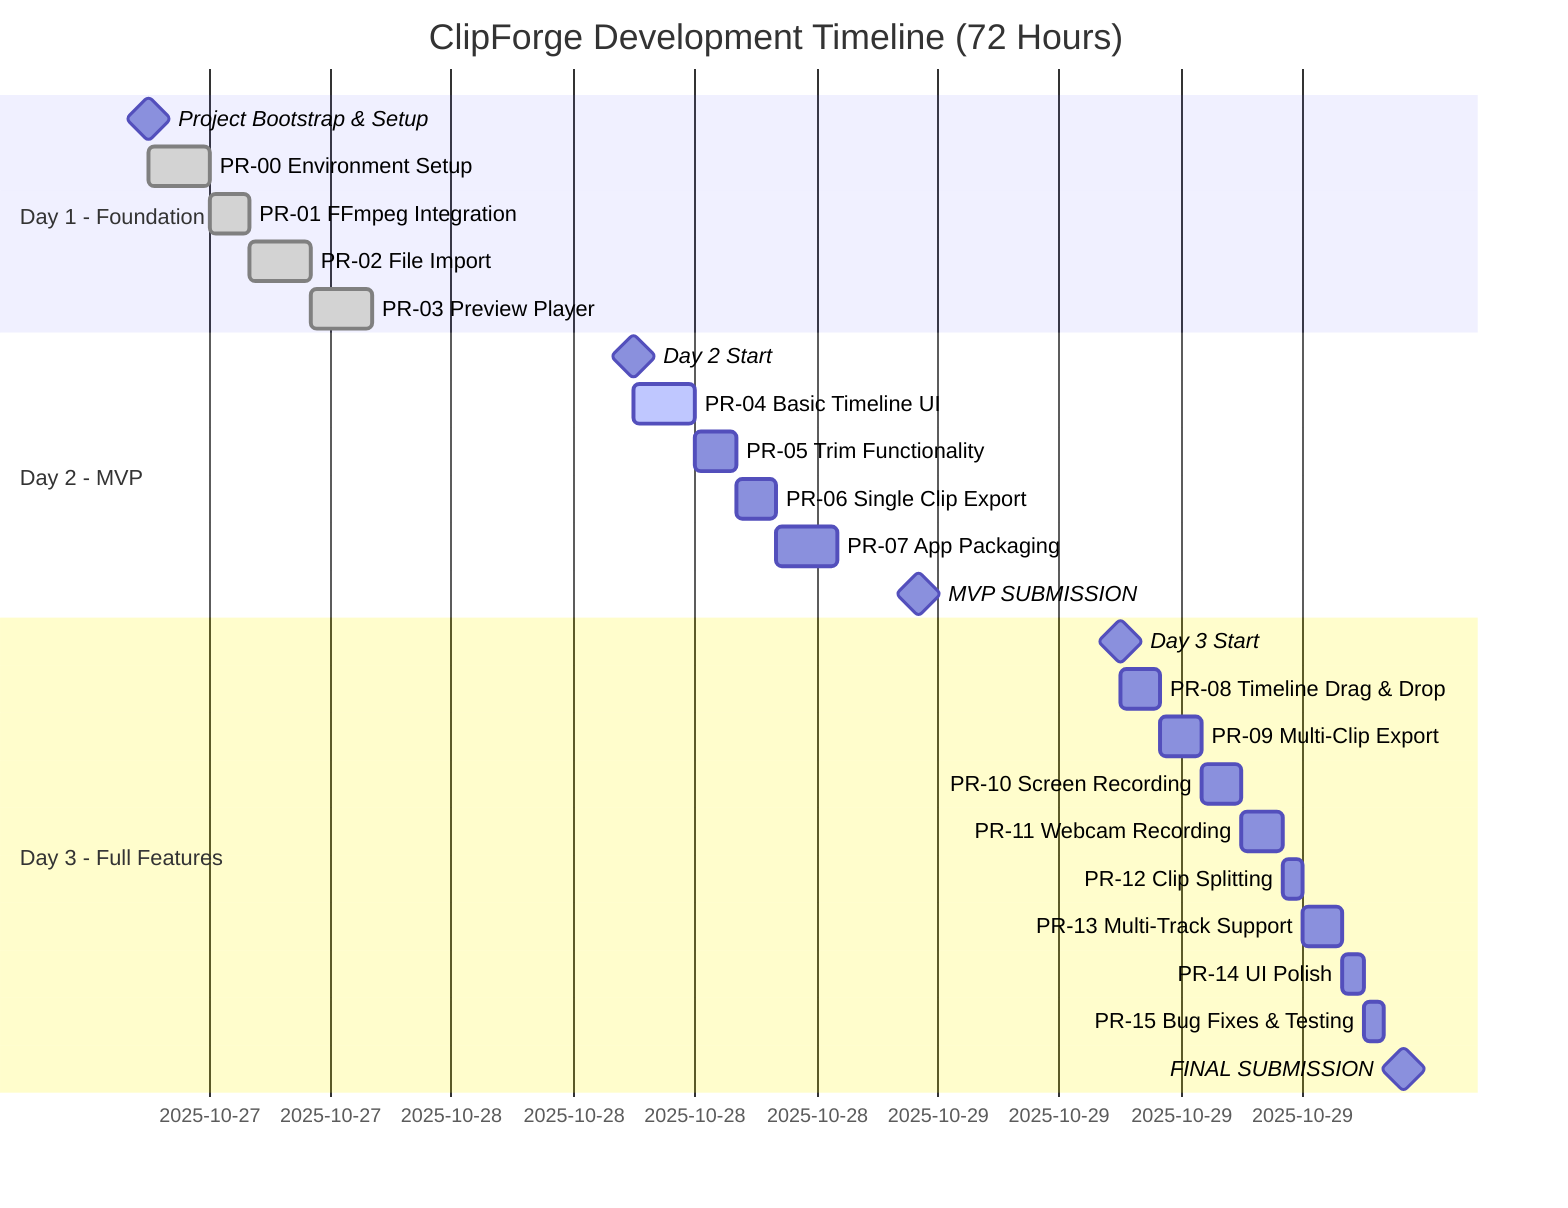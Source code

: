 gantt
    title ClipForge Development Timeline (72 Hours)
    dateFormat YYYY-MM-DD HH:mm
    
    section Day 1 - Foundation
    Project Bootstrap & Setup           :milestone, m1, 2025-10-27 09:00, 0d
    PR-00 Environment Setup             :done, pr00, 2025-10-27 09:00, 3h
    PR-01 FFmpeg Integration           :done, pr01, 2025-10-27 12:00, 2h
    PR-02 File Import                  :done, pr02, 2025-10-27 14:00, 3h
    PR-03 Preview Player               :done, pr03, 2025-10-27 17:00, 3h
    
    section Day 2 - MVP
    Day 2 Start                        :milestone, m2, 2025-10-28 09:00, 0d
    PR-04 Basic Timeline UI            :active, pr04, 2025-10-28 09:00, 3h
    PR-05 Trim Functionality           :pr05, 2025-10-28 12:00, 2h
    PR-06 Single Clip Export           :pr06, 2025-10-28 14:00, 2h
    PR-07 App Packaging                :pr07, 2025-10-28 16:00, 3h
    MVP SUBMISSION                     :milestone, mvp, 2025-10-28 22:59, 0d
    
    section Day 3 - Full Features
    Day 3 Start                        :milestone, m3, 2025-10-29 09:00, 0d
    PR-08 Timeline Drag & Drop         :pr08, 2025-10-29 09:00, 2h
    PR-09 Multi-Clip Export            :pr09, 2025-10-29 11:00, 2h
    PR-10 Screen Recording             :pr10, 2025-10-29 13:00, 2h
    PR-11 Webcam Recording             :pr11, 2025-10-29 15:00, 2h
    PR-12 Clip Splitting               :pr12, 2025-10-29 17:00, 1h
    PR-13 Multi-Track Support          :pr13, 2025-10-29 18:00, 2h
    PR-14 UI Polish                    :pr14, 2025-10-29 20:00, 1h
    PR-15 Bug Fixes & Testing          :pr15, 2025-10-29 21:00, 1h
    FINAL SUBMISSION                   :milestone, final, 2025-10-29 22:59, 0d